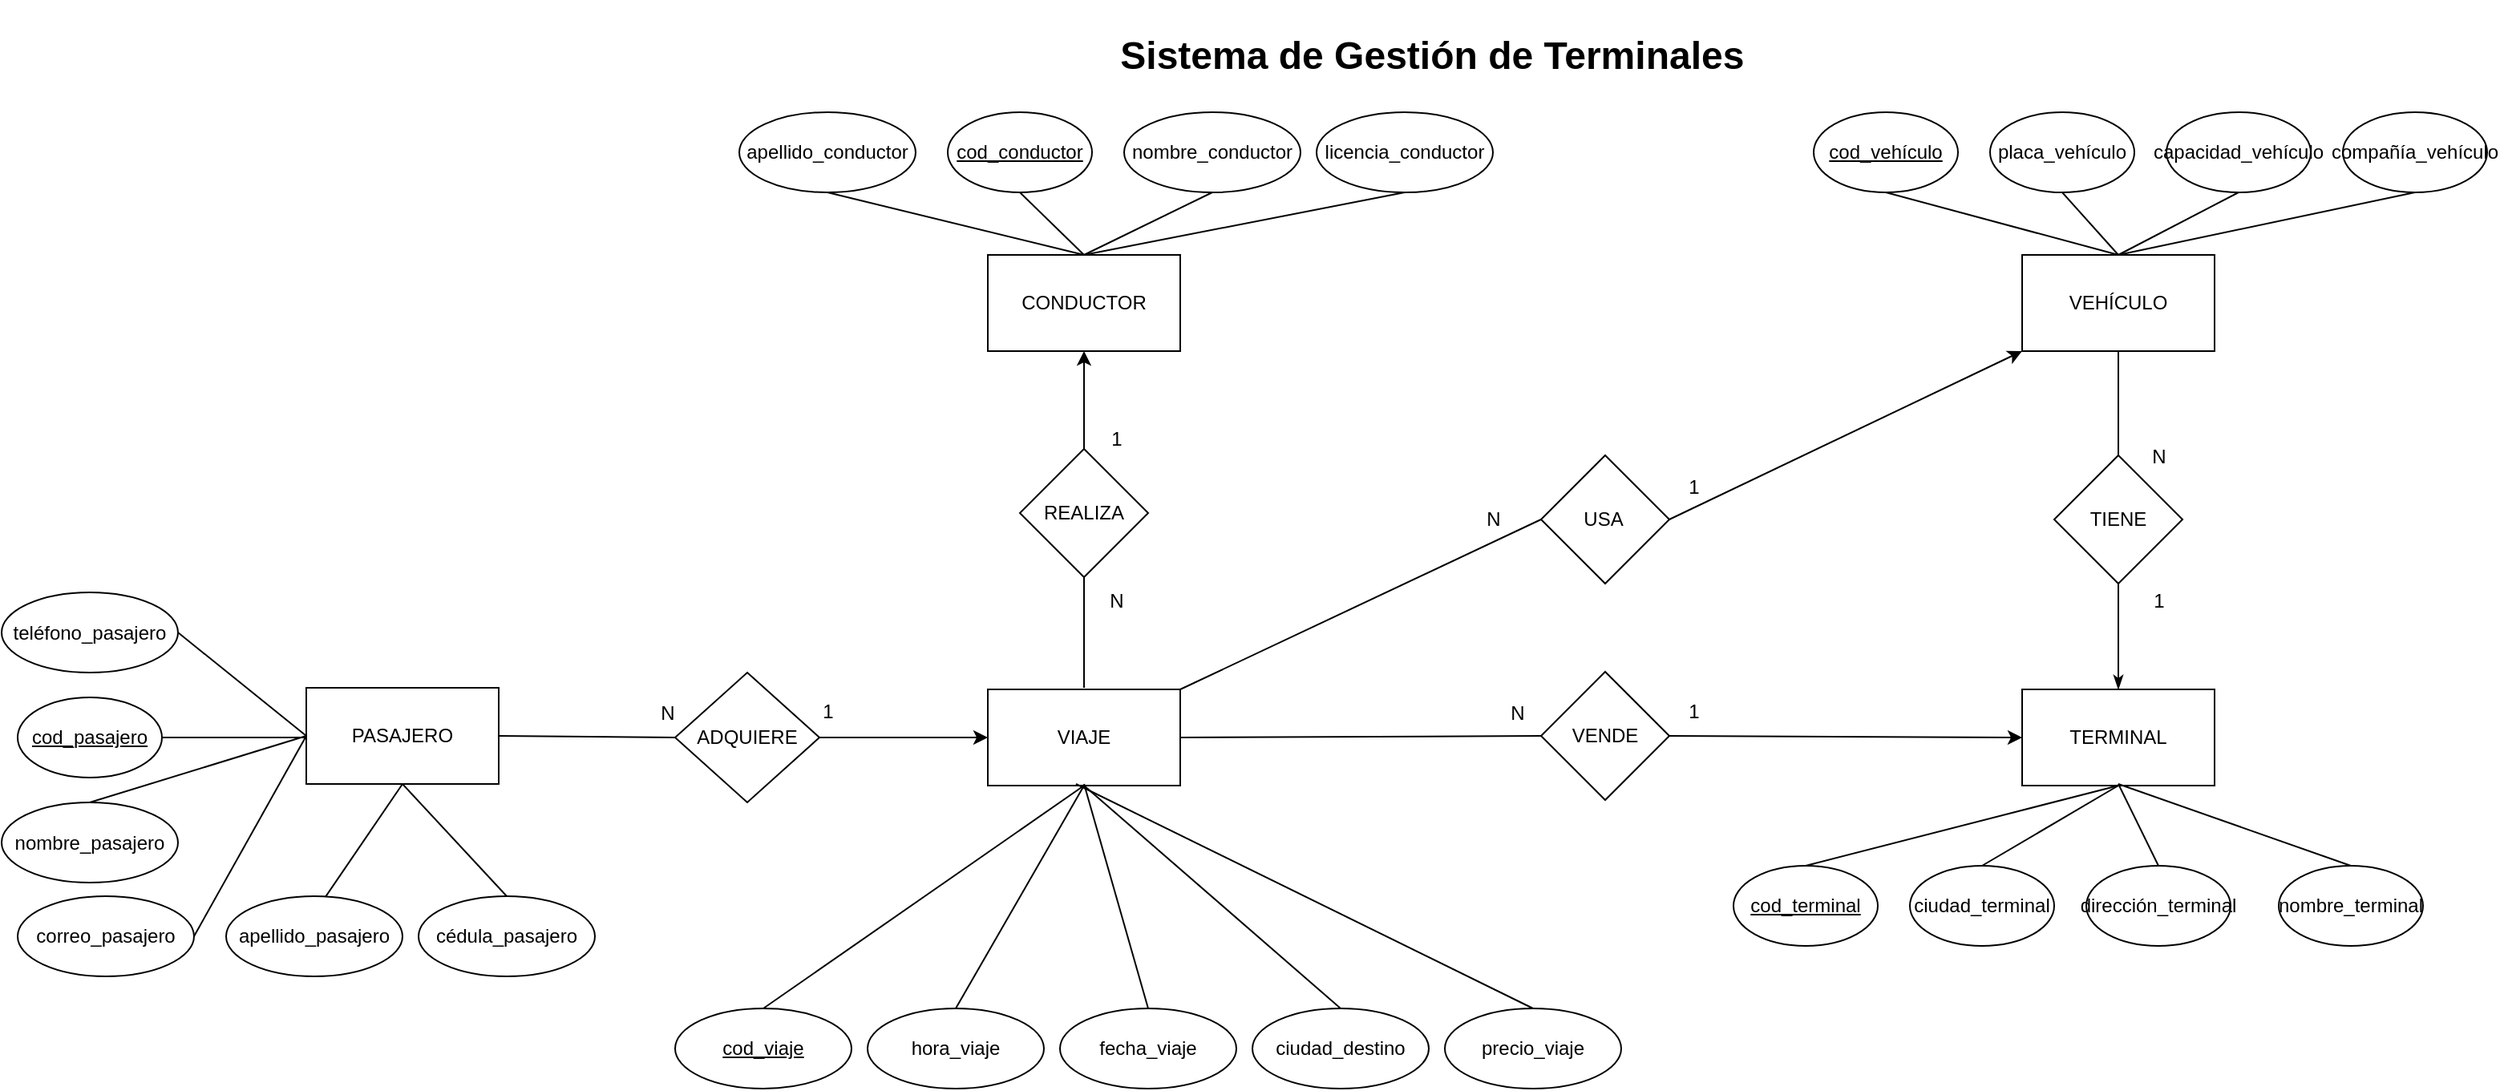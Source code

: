 <mxfile>
    <diagram id="1-Pj-He1f0U3Soml8h6T" name="Page-1">
        <mxGraphModel dx="1237" dy="800" grid="1" gridSize="10" guides="1" tooltips="1" connect="1" arrows="1" fold="1" page="1" pageScale="1" pageWidth="2000" pageHeight="2000" background="none" math="0" shadow="0">
            <root>
                <mxCell id="0"/>
                <mxCell id="1" parent="0"/>
                <mxCell id="3" value="&lt;h1&gt;&lt;b&gt;Sistema de Gestión de Terminales&amp;nbsp;&lt;/b&gt;&lt;/h1&gt;" style="text;html=1;align=center;verticalAlign=middle;resizable=0;points=[];autosize=1;strokeColor=none;fillColor=none;" parent="1" vertex="1">
                    <mxGeometry x="755" y="511" width="420" height="70" as="geometry"/>
                </mxCell>
                <mxCell id="4" value="VEHÍCULO" style="rounded=0;whiteSpace=wrap;html=1;" parent="1" vertex="1">
                    <mxGeometry x="1330" y="670" width="120" height="60" as="geometry"/>
                </mxCell>
                <mxCell id="38" style="edgeStyle=none;html=1;exitX=0.5;exitY=0;exitDx=0;exitDy=0;entryX=0.5;entryY=1;entryDx=0;entryDy=0;endArrow=none;endFill=0;startArrow=classicThin;startFill=1;" parent="1" source="5" target="35" edge="1">
                    <mxGeometry relative="1" as="geometry"/>
                </mxCell>
                <mxCell id="5" value="TERMINAL" style="rounded=0;whiteSpace=wrap;html=1;" parent="1" vertex="1">
                    <mxGeometry x="1330" y="941" width="120" height="60" as="geometry"/>
                </mxCell>
                <mxCell id="158" style="edgeStyle=none;html=1;exitX=0.5;exitY=0;exitDx=0;exitDy=0;entryX=0.5;entryY=1;entryDx=0;entryDy=0;endArrow=none;endFill=0;" parent="1" source="6" target="21" edge="1">
                    <mxGeometry relative="1" as="geometry"/>
                </mxCell>
                <mxCell id="159" style="edgeStyle=none;html=1;exitX=0.5;exitY=0;exitDx=0;exitDy=0;entryX=0.5;entryY=1;entryDx=0;entryDy=0;endArrow=none;endFill=0;" parent="1" source="6" target="17" edge="1">
                    <mxGeometry relative="1" as="geometry"/>
                </mxCell>
                <mxCell id="160" style="edgeStyle=none;html=1;exitX=0.5;exitY=0;exitDx=0;exitDy=0;entryX=0.5;entryY=1;entryDx=0;entryDy=0;endArrow=none;endFill=0;" parent="1" source="6" target="20" edge="1">
                    <mxGeometry relative="1" as="geometry"/>
                </mxCell>
                <mxCell id="161" style="edgeStyle=none;html=1;exitX=0.5;exitY=0;exitDx=0;exitDy=0;entryX=0.5;entryY=1;entryDx=0;entryDy=0;endArrow=none;endFill=0;" parent="1" source="6" target="22" edge="1">
                    <mxGeometry relative="1" as="geometry"/>
                </mxCell>
                <mxCell id="6" value="CONDUCTOR" style="rounded=0;whiteSpace=wrap;html=1;" parent="1" vertex="1">
                    <mxGeometry x="685" y="670" width="120" height="60" as="geometry"/>
                </mxCell>
                <mxCell id="150" style="edgeStyle=none;html=1;exitX=1;exitY=0.5;exitDx=0;exitDy=0;entryX=0;entryY=0.5;entryDx=0;entryDy=0;endArrow=none;endFill=0;" parent="1" source="7" target="149" edge="1">
                    <mxGeometry relative="1" as="geometry"/>
                </mxCell>
                <mxCell id="7" value="VIAJE" style="rounded=0;whiteSpace=wrap;html=1;" parent="1" vertex="1">
                    <mxGeometry x="685" y="941" width="120" height="60" as="geometry"/>
                </mxCell>
                <mxCell id="167" style="edgeStyle=none;html=1;exitX=0.5;exitY=0;exitDx=0;exitDy=0;entryX=0.5;entryY=1;entryDx=0;entryDy=0;endArrow=none;endFill=0;" parent="1" source="10" target="5" edge="1">
                    <mxGeometry relative="1" as="geometry"/>
                </mxCell>
                <mxCell id="10" value="&lt;u&gt;cod_terminal&lt;/u&gt;" style="ellipse;whiteSpace=wrap;html=1;" parent="1" vertex="1">
                    <mxGeometry x="1150" y="1051" width="90" height="50" as="geometry"/>
                </mxCell>
                <mxCell id="170" style="edgeStyle=none;html=1;exitX=0.5;exitY=0;exitDx=0;exitDy=0;endArrow=none;endFill=0;" parent="1" source="11" edge="1">
                    <mxGeometry relative="1" as="geometry">
                        <mxPoint x="1390" y="1000" as="targetPoint"/>
                    </mxGeometry>
                </mxCell>
                <mxCell id="11" value="nombre_terminal" style="ellipse;whiteSpace=wrap;html=1;" parent="1" vertex="1">
                    <mxGeometry x="1490" y="1051" width="90" height="50" as="geometry"/>
                </mxCell>
                <mxCell id="168" style="edgeStyle=none;html=1;exitX=0.5;exitY=0;exitDx=0;exitDy=0;entryX=0.5;entryY=1;entryDx=0;entryDy=0;endArrow=none;endFill=0;" parent="1" source="12" target="5" edge="1">
                    <mxGeometry relative="1" as="geometry"/>
                </mxCell>
                <mxCell id="12" value="ciudad_terminal" style="ellipse;whiteSpace=wrap;html=1;" parent="1" vertex="1">
                    <mxGeometry x="1260" y="1051" width="90" height="50" as="geometry"/>
                </mxCell>
                <mxCell id="169" style="edgeStyle=none;html=1;exitX=0.5;exitY=0;exitDx=0;exitDy=0;endArrow=none;endFill=0;" parent="1" source="13" edge="1">
                    <mxGeometry relative="1" as="geometry">
                        <mxPoint x="1390" y="1000" as="targetPoint"/>
                    </mxGeometry>
                </mxCell>
                <mxCell id="13" value="dirección_terminal" style="ellipse;whiteSpace=wrap;html=1;" parent="1" vertex="1">
                    <mxGeometry x="1370" y="1051" width="90" height="50" as="geometry"/>
                </mxCell>
                <mxCell id="162" style="edgeStyle=none;html=1;exitX=0.5;exitY=1;exitDx=0;exitDy=0;entryX=0.5;entryY=0;entryDx=0;entryDy=0;endArrow=none;endFill=0;" parent="1" source="14" target="4" edge="1">
                    <mxGeometry relative="1" as="geometry"/>
                </mxCell>
                <mxCell id="14" value="&lt;u&gt;cod_vehículo&lt;/u&gt;" style="ellipse;whiteSpace=wrap;html=1;" parent="1" vertex="1">
                    <mxGeometry x="1200" y="581" width="90" height="50" as="geometry"/>
                </mxCell>
                <mxCell id="165" style="edgeStyle=none;html=1;exitX=0.5;exitY=1;exitDx=0;exitDy=0;endArrow=none;endFill=0;" parent="1" source="15" edge="1">
                    <mxGeometry relative="1" as="geometry">
                        <mxPoint x="1390" y="670" as="targetPoint"/>
                    </mxGeometry>
                </mxCell>
                <mxCell id="15" value="placa_vehículo" style="ellipse;whiteSpace=wrap;html=1;" parent="1" vertex="1">
                    <mxGeometry x="1310" y="581" width="90" height="50" as="geometry"/>
                </mxCell>
                <mxCell id="17" value="&lt;u&gt;cod_conductor&lt;/u&gt;" style="ellipse;whiteSpace=wrap;html=1;" parent="1" vertex="1">
                    <mxGeometry x="660" y="581" width="90" height="50" as="geometry"/>
                </mxCell>
                <mxCell id="20" value="nombre_conductor" style="ellipse;whiteSpace=wrap;html=1;" parent="1" vertex="1">
                    <mxGeometry x="770" y="581" width="110" height="50" as="geometry"/>
                </mxCell>
                <mxCell id="21" value="apellido_conductor" style="ellipse;whiteSpace=wrap;html=1;" parent="1" vertex="1">
                    <mxGeometry x="530" y="581" width="110" height="50" as="geometry"/>
                </mxCell>
                <mxCell id="22" value="licencia_conductor&lt;span style=&quot;font-family: monospace; font-size: 0px; text-align: start; text-wrap-mode: nowrap;&quot;&gt;%3CmxGraphModel%3E%3Croot%3E%3CmxCell%20id%3D%220%22%2F%3E%3CmxCell%20id%3D%221%22%20parent%3D%220%22%2F%3E%3CmxCell%20id%3D%222%22%20value%3D%22apellido_conductor%22%20style%3D%22ellipse%3BwhiteSpace%3Dwrap%3Bhtml%3D1%3B%22%20vertex%3D%221%22%20parent%3D%221%22%3E%3CmxGeometry%20x%3D%22630%22%20y%3D%22500%22%20width%3D%22110%22%20height%3D%2250%22%20as%3D%22geometry%22%2F%3E%3C%2FmxCell%3E%3C%2Froot%3E%3C%2FmxGraphModel%3E&lt;/span&gt;" style="ellipse;whiteSpace=wrap;html=1;" parent="1" vertex="1">
                    <mxGeometry x="890" y="581" width="110" height="50" as="geometry"/>
                </mxCell>
                <mxCell id="156" style="edgeStyle=none;html=1;exitX=0.5;exitY=0;exitDx=0;exitDy=0;endArrow=none;endFill=0;" parent="1" source="26" edge="1">
                    <mxGeometry relative="1" as="geometry">
                        <mxPoint x="745" y="1000" as="targetPoint"/>
                    </mxGeometry>
                </mxCell>
                <mxCell id="26" value="fecha_viaje" style="ellipse;whiteSpace=wrap;html=1;" parent="1" vertex="1">
                    <mxGeometry x="730" y="1140" width="110" height="50" as="geometry"/>
                </mxCell>
                <mxCell id="157" style="edgeStyle=none;html=1;exitX=0.5;exitY=0;exitDx=0;exitDy=0;entryX=0.5;entryY=1;entryDx=0;entryDy=0;endArrow=none;endFill=0;" parent="1" source="27" target="7" edge="1">
                    <mxGeometry relative="1" as="geometry"/>
                </mxCell>
                <mxCell id="27" value="ciudad_destino" style="ellipse;whiteSpace=wrap;html=1;" parent="1" vertex="1">
                    <mxGeometry x="850" y="1140" width="110" height="50" as="geometry"/>
                </mxCell>
                <mxCell id="107" style="edgeStyle=none;html=1;exitX=0.5;exitY=0;exitDx=0;exitDy=0;entryX=0.5;entryY=1;entryDx=0;entryDy=0;endArrow=none;endFill=0;" parent="1" source="35" target="4" edge="1">
                    <mxGeometry relative="1" as="geometry"/>
                </mxCell>
                <mxCell id="35" value="TIENE" style="rhombus;whiteSpace=wrap;html=1;" parent="1" vertex="1">
                    <mxGeometry x="1350" y="795" width="80" height="80" as="geometry"/>
                </mxCell>
                <mxCell id="143" style="edgeStyle=none;html=1;exitX=0.5;exitY=0;exitDx=0;exitDy=0;entryX=0.5;entryY=1;entryDx=0;entryDy=0;" parent="1" source="45" target="6" edge="1">
                    <mxGeometry relative="1" as="geometry"/>
                </mxCell>
                <mxCell id="144" style="edgeStyle=none;html=1;exitX=0.5;exitY=1;exitDx=0;exitDy=0;endArrow=none;endFill=0;" parent="1" source="45" edge="1">
                    <mxGeometry relative="1" as="geometry">
                        <mxPoint x="745" y="940" as="targetPoint"/>
                    </mxGeometry>
                </mxCell>
                <mxCell id="45" value="REALIZA" style="rhombus;whiteSpace=wrap;html=1;" parent="1" vertex="1">
                    <mxGeometry x="705" y="791" width="80" height="80" as="geometry"/>
                </mxCell>
                <mxCell id="52" style="edgeStyle=none;html=1;exitX=1;exitY=0.5;exitDx=0;exitDy=0;entryX=0;entryY=1;entryDx=0;entryDy=0;endArrow=classic;endFill=1;" parent="1" source="51" target="4" edge="1">
                    <mxGeometry relative="1" as="geometry"/>
                </mxCell>
                <mxCell id="106" style="edgeStyle=none;html=1;exitX=0;exitY=0.5;exitDx=0;exitDy=0;entryX=1;entryY=0;entryDx=0;entryDy=0;endArrow=none;endFill=0;" parent="1" source="51" target="7" edge="1">
                    <mxGeometry relative="1" as="geometry"/>
                </mxCell>
                <mxCell id="51" value="USA&lt;span style=&quot;white-space: pre;&quot;&gt;&#x9;&lt;/span&gt;" style="rhombus;whiteSpace=wrap;html=1;" parent="1" vertex="1">
                    <mxGeometry x="1030" y="795" width="80" height="80" as="geometry"/>
                </mxCell>
                <mxCell id="155" style="edgeStyle=none;html=1;exitX=0.5;exitY=0;exitDx=0;exitDy=0;entryX=0.5;entryY=1;entryDx=0;entryDy=0;endArrow=none;endFill=0;" parent="1" source="79" target="7" edge="1">
                    <mxGeometry relative="1" as="geometry"/>
                </mxCell>
                <mxCell id="79" value="&lt;u&gt;cod_viaje&lt;/u&gt;" style="ellipse;whiteSpace=wrap;html=1;" parent="1" vertex="1">
                    <mxGeometry x="490" y="1140" width="110" height="50" as="geometry"/>
                </mxCell>
                <mxCell id="82" value="1" style="text;html=1;align=center;verticalAlign=middle;resizable=0;points=[];autosize=1;strokeColor=none;fillColor=none;" parent="1" vertex="1">
                    <mxGeometry x="1400" y="871" width="30" height="30" as="geometry"/>
                </mxCell>
                <mxCell id="83" value="N" style="text;html=1;align=center;verticalAlign=middle;resizable=0;points=[];autosize=1;strokeColor=none;fillColor=none;" parent="1" vertex="1">
                    <mxGeometry x="1400" y="781" width="30" height="30" as="geometry"/>
                </mxCell>
                <mxCell id="88" value="1" style="text;html=1;align=center;verticalAlign=middle;resizable=0;points=[];autosize=1;strokeColor=none;fillColor=none;" parent="1" vertex="1">
                    <mxGeometry x="570" y="940" width="30" height="30" as="geometry"/>
                </mxCell>
                <mxCell id="101" value="PASAJERO" style="rounded=0;whiteSpace=wrap;html=1;" parent="1" vertex="1">
                    <mxGeometry x="260" y="940" width="120" height="60" as="geometry"/>
                </mxCell>
                <mxCell id="139" style="edgeStyle=none;html=1;exitX=0;exitY=0.5;exitDx=0;exitDy=0;entryX=1;entryY=0.5;entryDx=0;entryDy=0;endArrow=none;endFill=0;" parent="1" source="102" target="101" edge="1">
                    <mxGeometry relative="1" as="geometry"/>
                </mxCell>
                <mxCell id="102" value="ADQUIERE" style="rhombus;whiteSpace=wrap;html=1;" parent="1" vertex="1">
                    <mxGeometry x="490" y="930.5" width="90" height="81" as="geometry"/>
                </mxCell>
                <mxCell id="108" style="edgeStyle=none;html=1;exitX=0;exitY=0.5;exitDx=0;exitDy=0;entryX=1;entryY=0.5;entryDx=0;entryDy=0;endArrow=none;endFill=0;startArrow=classic;startFill=1;" parent="1" source="7" target="102" edge="1">
                    <mxGeometry relative="1" as="geometry">
                        <mxPoint x="570" y="790" as="sourcePoint"/>
                        <mxPoint x="360" y="790" as="targetPoint"/>
                    </mxGeometry>
                </mxCell>
                <mxCell id="110" value="N" style="text;html=1;align=center;verticalAlign=middle;resizable=0;points=[];autosize=1;strokeColor=none;fillColor=none;" parent="1" vertex="1">
                    <mxGeometry x="470" y="941" width="30" height="30" as="geometry"/>
                </mxCell>
                <mxCell id="111" value="&lt;u&gt;cod_pasajero&lt;/u&gt;" style="ellipse;whiteSpace=wrap;html=1;" parent="1" vertex="1">
                    <mxGeometry x="80" y="946" width="90" height="50" as="geometry"/>
                </mxCell>
                <mxCell id="112" value="nombre_pasajero" style="ellipse;whiteSpace=wrap;html=1;" parent="1" vertex="1">
                    <mxGeometry x="70" y="1011.5" width="110" height="50" as="geometry"/>
                </mxCell>
                <mxCell id="114" value="apellido_pasajero" style="ellipse;whiteSpace=wrap;html=1;" parent="1" vertex="1">
                    <mxGeometry x="210" y="1070" width="110" height="50" as="geometry"/>
                </mxCell>
                <mxCell id="115" value="cédula_pasajero" style="ellipse;whiteSpace=wrap;html=1;" parent="1" vertex="1">
                    <mxGeometry x="330" y="1070" width="110" height="50" as="geometry"/>
                </mxCell>
                <mxCell id="117" style="edgeStyle=none;html=1;exitX=0.564;exitY=0.006;exitDx=0;exitDy=0;endArrow=none;endFill=0;exitPerimeter=0;entryX=0.5;entryY=1;entryDx=0;entryDy=0;" parent="1" source="114" target="101" edge="1">
                    <mxGeometry relative="1" as="geometry">
                        <mxPoint x="270" y="1061" as="sourcePoint"/>
                        <mxPoint x="298" y="1010" as="targetPoint"/>
                    </mxGeometry>
                </mxCell>
                <mxCell id="118" style="edgeStyle=none;html=1;exitX=0.5;exitY=0;exitDx=0;exitDy=0;endArrow=none;endFill=0;entryX=0.5;entryY=1;entryDx=0;entryDy=0;" parent="1" source="115" target="101" edge="1">
                    <mxGeometry relative="1" as="geometry">
                        <mxPoint x="282" y="1080" as="sourcePoint"/>
                        <mxPoint x="330" y="1010" as="targetPoint"/>
                    </mxGeometry>
                </mxCell>
                <mxCell id="119" style="edgeStyle=none;html=1;exitX=0.5;exitY=0;exitDx=0;exitDy=0;entryX=0;entryY=0.5;entryDx=0;entryDy=0;endArrow=none;endFill=0;" parent="1" source="112" target="101" edge="1">
                    <mxGeometry relative="1" as="geometry">
                        <mxPoint x="292" y="1090" as="sourcePoint"/>
                        <mxPoint x="340" y="1021" as="targetPoint"/>
                    </mxGeometry>
                </mxCell>
                <mxCell id="120" style="edgeStyle=none;html=1;exitX=1;exitY=0.5;exitDx=0;exitDy=0;entryX=0.5;entryY=1;entryDx=0;entryDy=0;endArrow=none;endFill=0;" parent="1" source="111" edge="1">
                    <mxGeometry relative="1" as="geometry">
                        <mxPoint x="212" y="1040" as="sourcePoint"/>
                        <mxPoint x="260" y="971" as="targetPoint"/>
                    </mxGeometry>
                </mxCell>
                <mxCell id="130" value="1" style="text;html=1;align=center;verticalAlign=middle;resizable=0;points=[];autosize=1;strokeColor=none;fillColor=none;" parent="1" vertex="1">
                    <mxGeometry x="1110" y="800" width="30" height="30" as="geometry"/>
                </mxCell>
                <mxCell id="131" value="N" style="text;html=1;align=center;verticalAlign=middle;resizable=0;points=[];autosize=1;strokeColor=none;fillColor=none;" parent="1" vertex="1">
                    <mxGeometry x="985" y="820" width="30" height="30" as="geometry"/>
                </mxCell>
                <mxCell id="164" style="edgeStyle=none;html=1;exitX=0.5;exitY=1;exitDx=0;exitDy=0;entryX=0.5;entryY=0;entryDx=0;entryDy=0;endArrow=none;endFill=0;" parent="1" source="132" target="4" edge="1">
                    <mxGeometry relative="1" as="geometry"/>
                </mxCell>
                <mxCell id="132" value="capacidad_vehículo" style="ellipse;whiteSpace=wrap;html=1;" parent="1" vertex="1">
                    <mxGeometry x="1420" y="581" width="90" height="50" as="geometry"/>
                </mxCell>
                <mxCell id="166" style="edgeStyle=none;html=1;exitX=0.5;exitY=1;exitDx=0;exitDy=0;entryX=0.5;entryY=0;entryDx=0;entryDy=0;endArrow=none;endFill=0;" parent="1" source="134" target="4" edge="1">
                    <mxGeometry relative="1" as="geometry"/>
                </mxCell>
                <mxCell id="134" value="compañía_vehículo" style="ellipse;whiteSpace=wrap;html=1;" parent="1" vertex="1">
                    <mxGeometry x="1530" y="581" width="90" height="50" as="geometry"/>
                </mxCell>
                <mxCell id="138" style="edgeStyle=none;html=1;exitX=1;exitY=0.5;exitDx=0;exitDy=0;startArrow=none;startFill=0;endArrow=none;endFill=0;" parent="1" source="137" edge="1">
                    <mxGeometry relative="1" as="geometry">
                        <mxPoint x="260" y="970" as="targetPoint"/>
                    </mxGeometry>
                </mxCell>
                <mxCell id="137" value="teléfono_pasajero" style="ellipse;whiteSpace=wrap;html=1;" parent="1" vertex="1">
                    <mxGeometry x="70" y="880.5" width="110" height="50" as="geometry"/>
                </mxCell>
                <mxCell id="145" value="N" style="text;html=1;align=center;verticalAlign=middle;resizable=0;points=[];autosize=1;strokeColor=none;fillColor=none;" parent="1" vertex="1">
                    <mxGeometry x="750" y="871" width="30" height="30" as="geometry"/>
                </mxCell>
                <mxCell id="146" value="1" style="text;html=1;align=center;verticalAlign=middle;resizable=0;points=[];autosize=1;strokeColor=none;fillColor=none;" parent="1" vertex="1">
                    <mxGeometry x="750" y="770" width="30" height="30" as="geometry"/>
                </mxCell>
                <mxCell id="151" style="edgeStyle=none;html=1;exitX=1;exitY=0.5;exitDx=0;exitDy=0;entryX=0;entryY=0.5;entryDx=0;entryDy=0;" parent="1" source="149" target="5" edge="1">
                    <mxGeometry relative="1" as="geometry"/>
                </mxCell>
                <mxCell id="149" value="VENDE" style="rhombus;whiteSpace=wrap;html=1;" parent="1" vertex="1">
                    <mxGeometry x="1030" y="930" width="80" height="80" as="geometry"/>
                </mxCell>
                <mxCell id="152" value="N" style="text;html=1;align=center;verticalAlign=middle;resizable=0;points=[];autosize=1;strokeColor=none;fillColor=none;" parent="1" vertex="1">
                    <mxGeometry x="1000" y="941" width="30" height="30" as="geometry"/>
                </mxCell>
                <mxCell id="153" value="1" style="text;html=1;align=center;verticalAlign=middle;resizable=0;points=[];autosize=1;strokeColor=none;fillColor=none;" parent="1" vertex="1">
                    <mxGeometry x="1110" y="940" width="30" height="30" as="geometry"/>
                </mxCell>
                <mxCell id="173" style="edgeStyle=none;html=1;exitX=0.5;exitY=0;exitDx=0;exitDy=0;endArrow=none;endFill=0;entryX=0.5;entryY=1;entryDx=0;entryDy=0;" parent="1" source="172" target="7" edge="1">
                    <mxGeometry relative="1" as="geometry">
                        <mxPoint x="740" y="1000" as="targetPoint"/>
                    </mxGeometry>
                </mxCell>
                <mxCell id="172" value="hora_viaje" style="ellipse;whiteSpace=wrap;html=1;" parent="1" vertex="1">
                    <mxGeometry x="610" y="1140" width="110" height="50" as="geometry"/>
                </mxCell>
                <mxCell id="175" style="edgeStyle=none;html=1;exitX=0.5;exitY=0;exitDx=0;exitDy=0;endArrow=none;endFill=0;" edge="1" parent="1" source="174">
                    <mxGeometry relative="1" as="geometry">
                        <mxPoint x="740" y="1000" as="targetPoint"/>
                    </mxGeometry>
                </mxCell>
                <mxCell id="174" value="precio_viaje" style="ellipse;whiteSpace=wrap;html=1;" vertex="1" parent="1">
                    <mxGeometry x="970" y="1140" width="110" height="50" as="geometry"/>
                </mxCell>
                <mxCell id="177" style="edgeStyle=none;html=1;exitX=1;exitY=0.5;exitDx=0;exitDy=0;endArrow=none;endFill=0;" edge="1" parent="1" source="176">
                    <mxGeometry relative="1" as="geometry">
                        <mxPoint x="260" y="970" as="targetPoint"/>
                    </mxGeometry>
                </mxCell>
                <mxCell id="176" value="correo_pasajero" style="ellipse;whiteSpace=wrap;html=1;" vertex="1" parent="1">
                    <mxGeometry x="80" y="1070" width="110" height="50" as="geometry"/>
                </mxCell>
            </root>
        </mxGraphModel>
    </diagram>
</mxfile>